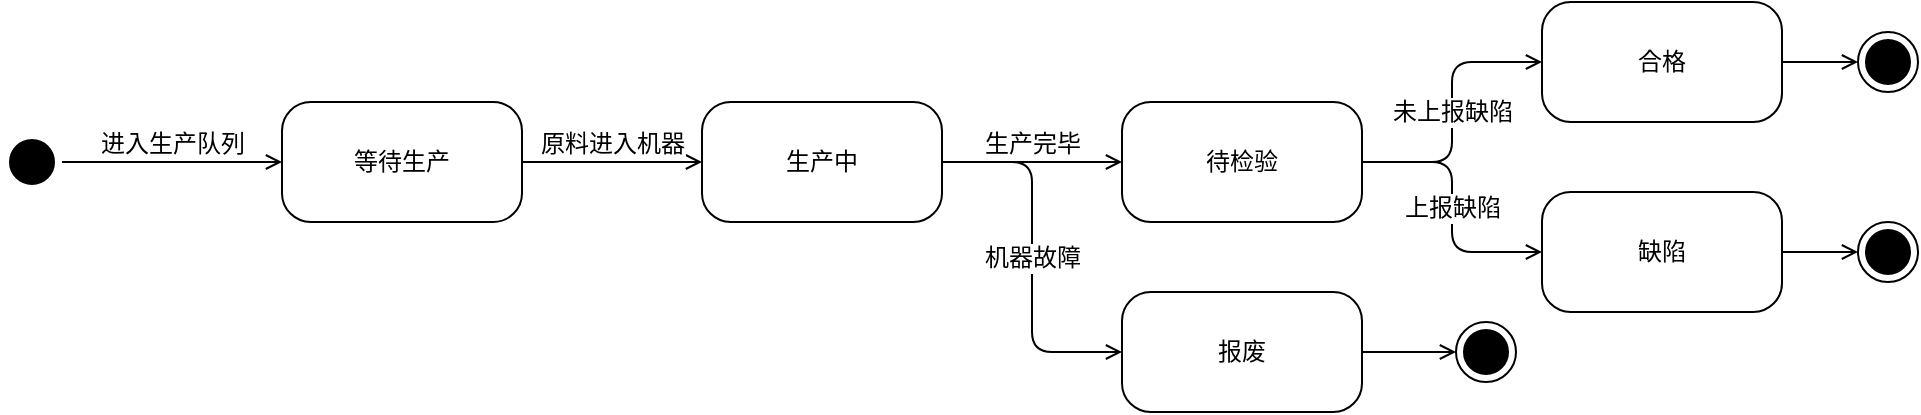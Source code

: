 <mxfile version="20.3.0" type="device"><diagram name="Page-1" id="58cdce13-f638-feb5-8d6f-7d28b1aa9fa0"><mxGraphModel dx="870" dy="689" grid="1" gridSize="10" guides="1" tooltips="1" connect="1" arrows="1" fold="1" page="1" pageScale="1" pageWidth="1100" pageHeight="850" background="none" math="0" shadow="0"><root><mxCell id="0"/><mxCell id="1" parent="0"/><mxCell id="382b91b5511bd0f7-1" value="" style="ellipse;html=1;shape=startState;fillColor=#000000;strokeColor=#000000;rounded=1;shadow=0;comic=0;labelBackgroundColor=none;fontFamily=Verdana;fontSize=12;fontColor=#000000;align=center;direction=south;" parent="1" vertex="1"><mxGeometry x="71" y="135" width="30" height="30" as="geometry"/></mxCell><mxCell id="2a3bc250acf0617d-9" value="进入生产队列" style="edgeStyle=orthogonalEdgeStyle;html=1;labelBackgroundColor=none;endArrow=open;endSize=6;strokeColor=#000000;fontFamily=Verdana;fontSize=12;align=center;entryX=0;entryY=0.5;entryDx=0;entryDy=0;horizontal=1;labelPosition=center;verticalLabelPosition=top;verticalAlign=bottom;" parent="1" source="382b91b5511bd0f7-1" target="NmRFSPQFJ-2wXMvnSj6G-5" edge="1"><mxGeometry relative="1" as="geometry"><mxPoint x="181" y="150" as="targetPoint"/></mxGeometry></mxCell><mxCell id="NmRFSPQFJ-2wXMvnSj6G-3" value="" style="ellipse;html=1;shape=endState;fillColor=#000000;strokeColor=#000000;" parent="1" vertex="1"><mxGeometry x="999" y="85" width="30" height="30" as="geometry"/></mxCell><mxCell id="NmRFSPQFJ-2wXMvnSj6G-15" style="edgeStyle=orthogonalEdgeStyle;rounded=1;orthogonalLoop=1;jettySize=auto;html=1;entryX=0;entryY=0.5;entryDx=0;entryDy=0;strokeColor=#000000;fontSize=12;endArrow=open;endFill=0;endSize=6;" parent="1" source="NmRFSPQFJ-2wXMvnSj6G-4" target="NmRFSPQFJ-2wXMvnSj6G-3" edge="1"><mxGeometry relative="1" as="geometry"/></mxCell><mxCell id="NmRFSPQFJ-2wXMvnSj6G-4" value="合格" style="rounded=1;whiteSpace=wrap;html=1;arcSize=24;fillColor=default;strokeColor=#000000;shadow=0;comic=0;labelBackgroundColor=none;fontFamily=Verdana;fontSize=12;fontColor=#000000;align=center;" parent="1" vertex="1"><mxGeometry x="841" y="70" width="120" height="60" as="geometry"/></mxCell><mxCell id="NmRFSPQFJ-2wXMvnSj6G-9" value="原料进入机器" style="edgeStyle=orthogonalEdgeStyle;rounded=1;orthogonalLoop=1;jettySize=auto;html=1;entryX=0;entryY=0.5;entryDx=0;entryDy=0;strokeColor=#000000;endArrow=open;endFill=0;fontSize=12;labelPosition=center;verticalLabelPosition=top;align=center;verticalAlign=bottom;" parent="1" source="NmRFSPQFJ-2wXMvnSj6G-5" target="NmRFSPQFJ-2wXMvnSj6G-7" edge="1"><mxGeometry relative="1" as="geometry"/></mxCell><mxCell id="NmRFSPQFJ-2wXMvnSj6G-5" value="等待生产" style="rounded=1;whiteSpace=wrap;html=1;arcSize=24;fillColor=default;strokeColor=#000000;shadow=0;comic=0;labelBackgroundColor=none;fontFamily=Verdana;fontSize=12;fontColor=#000000;align=center;" parent="1" vertex="1"><mxGeometry x="211" y="120" width="120" height="60" as="geometry"/></mxCell><mxCell id="NmRFSPQFJ-2wXMvnSj6G-18" style="edgeStyle=orthogonalEdgeStyle;rounded=1;orthogonalLoop=1;jettySize=auto;html=1;entryX=0;entryY=0.5;entryDx=0;entryDy=0;strokeColor=#000000;fontSize=12;endArrow=open;endFill=0;endSize=6;" parent="1" source="NmRFSPQFJ-2wXMvnSj6G-6" target="NmRFSPQFJ-2wXMvnSj6G-17" edge="1"><mxGeometry relative="1" as="geometry"/></mxCell><mxCell id="NmRFSPQFJ-2wXMvnSj6G-6" value="缺陷" style="rounded=1;whiteSpace=wrap;html=1;arcSize=24;fillColor=default;strokeColor=#000000;shadow=0;comic=0;labelBackgroundColor=none;fontFamily=Verdana;fontSize=12;fontColor=#000000;align=center;" parent="1" vertex="1"><mxGeometry x="841" y="165" width="120" height="60" as="geometry"/></mxCell><mxCell id="NmRFSPQFJ-2wXMvnSj6G-11" value="生产完毕" style="edgeStyle=orthogonalEdgeStyle;rounded=1;orthogonalLoop=1;jettySize=auto;html=1;entryX=0;entryY=0.5;entryDx=0;entryDy=0;strokeColor=#000000;fontSize=12;endArrow=open;endFill=0;endSize=6;labelPosition=center;verticalLabelPosition=top;align=center;verticalAlign=bottom;" parent="1" source="NmRFSPQFJ-2wXMvnSj6G-7" target="NmRFSPQFJ-2wXMvnSj6G-8" edge="1"><mxGeometry relative="1" as="geometry"/></mxCell><mxCell id="NmRFSPQFJ-2wXMvnSj6G-20" value="机器故障" style="edgeStyle=orthogonalEdgeStyle;rounded=1;orthogonalLoop=1;jettySize=auto;html=1;entryX=0;entryY=0.5;entryDx=0;entryDy=0;strokeColor=#000000;fontSize=12;endArrow=open;endFill=0;endSize=6;" parent="1" source="NmRFSPQFJ-2wXMvnSj6G-7" target="NmRFSPQFJ-2wXMvnSj6G-19" edge="1"><mxGeometry relative="1" as="geometry"/></mxCell><mxCell id="NmRFSPQFJ-2wXMvnSj6G-7" value="生产中" style="rounded=1;whiteSpace=wrap;html=1;arcSize=24;fillColor=default;strokeColor=#000000;shadow=0;comic=0;labelBackgroundColor=none;fontFamily=Verdana;fontSize=12;fontColor=#000000;align=center;" parent="1" vertex="1"><mxGeometry x="421" y="120" width="120" height="60" as="geometry"/></mxCell><mxCell id="NmRFSPQFJ-2wXMvnSj6G-13" value="未上报缺陷" style="edgeStyle=orthogonalEdgeStyle;rounded=1;orthogonalLoop=1;jettySize=auto;html=1;strokeColor=#000000;fontSize=12;endArrow=open;endFill=0;endSize=6;" parent="1" source="NmRFSPQFJ-2wXMvnSj6G-8" target="NmRFSPQFJ-2wXMvnSj6G-4" edge="1"><mxGeometry relative="1" as="geometry"/></mxCell><mxCell id="NmRFSPQFJ-2wXMvnSj6G-14" value="上报缺陷" style="edgeStyle=orthogonalEdgeStyle;rounded=1;orthogonalLoop=1;jettySize=auto;html=1;entryX=0;entryY=0.5;entryDx=0;entryDy=0;strokeColor=#000000;fontSize=12;endArrow=open;endFill=0;endSize=6;" parent="1" source="NmRFSPQFJ-2wXMvnSj6G-8" target="NmRFSPQFJ-2wXMvnSj6G-6" edge="1"><mxGeometry relative="1" as="geometry"/></mxCell><mxCell id="NmRFSPQFJ-2wXMvnSj6G-8" value="待检验" style="rounded=1;whiteSpace=wrap;html=1;arcSize=24;fillColor=default;strokeColor=#000000;shadow=0;comic=0;labelBackgroundColor=none;fontFamily=Verdana;fontSize=12;fontColor=#000000;align=center;" parent="1" vertex="1"><mxGeometry x="631" y="120" width="120" height="60" as="geometry"/></mxCell><mxCell id="NmRFSPQFJ-2wXMvnSj6G-17" value="" style="ellipse;html=1;shape=endState;fillColor=#000000;strokeColor=#000000;" parent="1" vertex="1"><mxGeometry x="999" y="180" width="30" height="30" as="geometry"/></mxCell><mxCell id="NmRFSPQFJ-2wXMvnSj6G-22" style="edgeStyle=orthogonalEdgeStyle;rounded=1;orthogonalLoop=1;jettySize=auto;html=1;entryX=0;entryY=0.5;entryDx=0;entryDy=0;strokeColor=#000000;fontSize=12;endArrow=open;endFill=0;endSize=6;" parent="1" source="NmRFSPQFJ-2wXMvnSj6G-19" target="NmRFSPQFJ-2wXMvnSj6G-21" edge="1"><mxGeometry relative="1" as="geometry"/></mxCell><mxCell id="NmRFSPQFJ-2wXMvnSj6G-19" value="报废" style="rounded=1;whiteSpace=wrap;html=1;arcSize=24;fillColor=default;strokeColor=#000000;shadow=0;comic=0;labelBackgroundColor=none;fontFamily=Verdana;fontSize=12;fontColor=#000000;align=center;" parent="1" vertex="1"><mxGeometry x="631" y="215" width="120" height="60" as="geometry"/></mxCell><mxCell id="NmRFSPQFJ-2wXMvnSj6G-21" value="" style="ellipse;html=1;shape=endState;fillColor=#000000;strokeColor=#000000;" parent="1" vertex="1"><mxGeometry x="798" y="230" width="30" height="30" as="geometry"/></mxCell></root></mxGraphModel></diagram></mxfile>